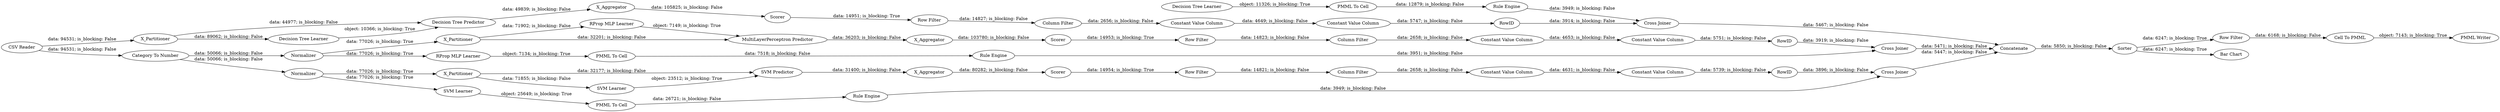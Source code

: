 digraph {
	"6364127168446465168_35" [label="Rule Engine"]
	"5457939239032734092_2" [label=X_Partitioner]
	"5457939239032734092_39" [label=Normalizer]
	"-5668076493706492282_32" [label="SVM Predictor"]
	"-1277298092571843991_34" [label="Rule Engine"]
	"-6913234849875935370_293" [label=RowID]
	"6401397699047279803_293" [label=RowID]
	"5457939239032734092_31" [label="RProp MLP Learner"]
	"5468082798339042291_53" [label="Row Filter"]
	"6401397699047279803_9" [label="Row Filter"]
	"-1755927760127312653_290" [label="Constant Value Column"]
	"-2812499389445567549_35" [label="RProp MLP Learner"]
	"-5668076493706492282_2" [label=X_Partitioner]
	"-383975636640456235_7" [label=X_Aggregator]
	"-5668076493706492282_39" [label="Cross Joiner"]
	"5468082798339042291_59" [label="Bar Chart"]
	"-6913234849875935370_290" [label="Constant Value Column"]
	"-383975636640456235_2" [label=X_Partitioner]
	"-1277298092571843991_28" [label="PMML To Cell"]
	"-2812499389445567549_22" [label="PMML To Cell"]
	"-2812499389445567549_34" [label="Rule Engine"]
	"-1755927760127312653_294" [label="Column Filter"]
	"-5668076493706492282_41" [label=Scorer]
	"5468082798339042291_52" [label=Sorter]
	"-1277298092571843991_33" [label="Decision Tree Learner"]
	"-383975636640456235_32" [label="Decision Tree Predictor"]
	"6401397699047279803_290" [label="Constant Value Column"]
	"5468082798339042291_63" [label="PMML Writer"]
	"6401397699047279803_294" [label="Column Filter"]
	"5468082798339042291_62" [label="CSV Reader"]
	"-6913234849875935370_9" [label="Row Filter"]
	"-5668076493706492282_7" [label=X_Aggregator]
	"-383975636640456235_39" [label=Scorer]
	"-5668076493706492282_40" [label=Normalizer]
	"5468082798339042291_60" [label=Concatenate]
	"6364127168446465168_33" [label="SVM Learner"]
	"5468082798339042291_58" [label="Category To Number"]
	"-1755927760127312653_293" [label=RowID]
	"6364127168446465168_34" [label="PMML To Cell"]
	"-6913234849875935370_294" [label="Column Filter"]
	"6401397699047279803_292" [label="Constant Value Column"]
	"-6913234849875935370_292" [label="Constant Value Column"]
	"5468082798339042291_54" [label="Cell To PMML"]
	"-383975636640456235_38" [label="Cross Joiner"]
	"-1755927760127312653_9" [label="Row Filter"]
	"-383975636640456235_31" [label="Decision Tree Learner"]
	"-1755927760127312653_292" [label="Constant Value Column"]
	"5457939239032734092_38" [label="Cross Joiner"]
	"-5668076493706492282_31" [label="SVM Learner"]
	"5457939239032734092_7" [label=X_Aggregator]
	"5457939239032734092_40" [label=Scorer]
	"5457939239032734092_32" [label="MultiLayerPerceptron Predictor"]
	"-5668076493706492282_40" -> "6364127168446465168_33" [label="data: 77026; is_blocking: True"]
	"-5668076493706492282_2" -> "-5668076493706492282_32" [label="data: 32177; is_blocking: False"]
	"6401397699047279803_293" -> "-383975636640456235_38" [label="data: 3914; is_blocking: False"]
	"-383975636640456235_31" -> "-383975636640456235_32" [label="object: 10366; is_blocking: True"]
	"5457939239032734092_2" -> "5457939239032734092_32" [label="data: 32201; is_blocking: False"]
	"6364127168446465168_33" -> "6364127168446465168_34" [label="object: 25649; is_blocking: True"]
	"-383975636640456235_2" -> "-383975636640456235_32" [label="data: 44977; is_blocking: False"]
	"6401397699047279803_290" -> "6401397699047279803_292" [label="data: 4649; is_blocking: False"]
	"-1277298092571843991_33" -> "-1277298092571843991_28" [label="object: 11326; is_blocking: True"]
	"-5668076493706492282_7" -> "-5668076493706492282_41" [label="data: 80282; is_blocking: False"]
	"-383975636640456235_32" -> "-383975636640456235_7" [label="data: 49839; is_blocking: False"]
	"-2812499389445567549_22" -> "-2812499389445567549_34" [label="data: 7518; is_blocking: False"]
	"-5668076493706492282_40" -> "-5668076493706492282_2" [label="data: 77026; is_blocking: True"]
	"5457939239032734092_38" -> "5468082798339042291_60" [label="data: 5471; is_blocking: False"]
	"-383975636640456235_39" -> "6401397699047279803_9" [label="data: 14951; is_blocking: True"]
	"5457939239032734092_2" -> "5457939239032734092_31" [label="data: 71902; is_blocking: False"]
	"-2812499389445567549_34" -> "5457939239032734092_38" [label="data: 3951; is_blocking: False"]
	"5457939239032734092_40" -> "-1755927760127312653_9" [label="data: 14953; is_blocking: True"]
	"5468082798339042291_58" -> "-5668076493706492282_40" [label="data: 50066; is_blocking: False"]
	"5457939239032734092_39" -> "5457939239032734092_2" [label="data: 77026; is_blocking: True"]
	"5468082798339042291_58" -> "5457939239032734092_39" [label="data: 50066; is_blocking: False"]
	"-5668076493706492282_39" -> "5468082798339042291_60" [label="data: 5447; is_blocking: False"]
	"-6913234849875935370_292" -> "-6913234849875935370_293" [label="data: 5739; is_blocking: False"]
	"-6913234849875935370_293" -> "-5668076493706492282_39" [label="data: 3896; is_blocking: False"]
	"-383975636640456235_2" -> "-383975636640456235_31" [label="data: 89062; is_blocking: False"]
	"-1755927760127312653_294" -> "-1755927760127312653_290" [label="data: 2658; is_blocking: False"]
	"-5668076493706492282_2" -> "-5668076493706492282_31" [label="data: 71855; is_blocking: False"]
	"5468082798339042291_60" -> "5468082798339042291_52" [label="data: 5850; is_blocking: False"]
	"5468082798339042291_62" -> "-383975636640456235_2" [label="data: 94531; is_blocking: False"]
	"-6913234849875935370_9" -> "-6913234849875935370_294" [label="data: 14821; is_blocking: False"]
	"-2812499389445567549_35" -> "-2812499389445567549_22" [label="object: 7134; is_blocking: True"]
	"-5668076493706492282_32" -> "-5668076493706492282_7" [label="data: 31400; is_blocking: False"]
	"5457939239032734092_7" -> "5457939239032734092_40" [label="data: 103780; is_blocking: False"]
	"-6913234849875935370_290" -> "-6913234849875935370_292" [label="data: 4631; is_blocking: False"]
	"6364127168446465168_34" -> "6364127168446465168_35" [label="data: 26721; is_blocking: False"]
	"-6913234849875935370_294" -> "-6913234849875935370_290" [label="data: 2658; is_blocking: False"]
	"-1277298092571843991_28" -> "-1277298092571843991_34" [label="data: 12879; is_blocking: False"]
	"-383975636640456235_7" -> "-383975636640456235_39" [label="data: 105825; is_blocking: False"]
	"-5668076493706492282_41" -> "-6913234849875935370_9" [label="data: 14954; is_blocking: True"]
	"-1277298092571843991_34" -> "-383975636640456235_38" [label="data: 3949; is_blocking: False"]
	"-383975636640456235_38" -> "5468082798339042291_60" [label="data: 5467; is_blocking: False"]
	"-5668076493706492282_31" -> "-5668076493706492282_32" [label="object: 23512; is_blocking: True"]
	"-1755927760127312653_292" -> "-1755927760127312653_293" [label="data: 5751; is_blocking: False"]
	"5468082798339042291_53" -> "5468082798339042291_54" [label="data: 6168; is_blocking: False"]
	"6401397699047279803_294" -> "6401397699047279803_290" [label="data: 2656; is_blocking: False"]
	"5457939239032734092_39" -> "-2812499389445567549_35" [label="data: 77026; is_blocking: True"]
	"5468082798339042291_52" -> "5468082798339042291_59" [label="data: 6247; is_blocking: True"]
	"6401397699047279803_292" -> "6401397699047279803_293" [label="data: 5747; is_blocking: False"]
	"-1755927760127312653_9" -> "-1755927760127312653_294" [label="data: 14823; is_blocking: False"]
	"-1755927760127312653_293" -> "5457939239032734092_38" [label="data: 3919; is_blocking: False"]
	"5457939239032734092_32" -> "5457939239032734092_7" [label="data: 36203; is_blocking: False"]
	"5468082798339042291_54" -> "5468082798339042291_63" [label="object: 7143; is_blocking: True"]
	"6401397699047279803_9" -> "6401397699047279803_294" [label="data: 14827; is_blocking: False"]
	"-1755927760127312653_290" -> "-1755927760127312653_292" [label="data: 4653; is_blocking: False"]
	"5468082798339042291_62" -> "5468082798339042291_58" [label="data: 94531; is_blocking: False"]
	"6364127168446465168_35" -> "-5668076493706492282_39" [label="data: 3949; is_blocking: False"]
	"5468082798339042291_52" -> "5468082798339042291_53" [label="data: 6247; is_blocking: True"]
	"5457939239032734092_31" -> "5457939239032734092_32" [label="object: 7149; is_blocking: True"]
	rankdir=LR
}
